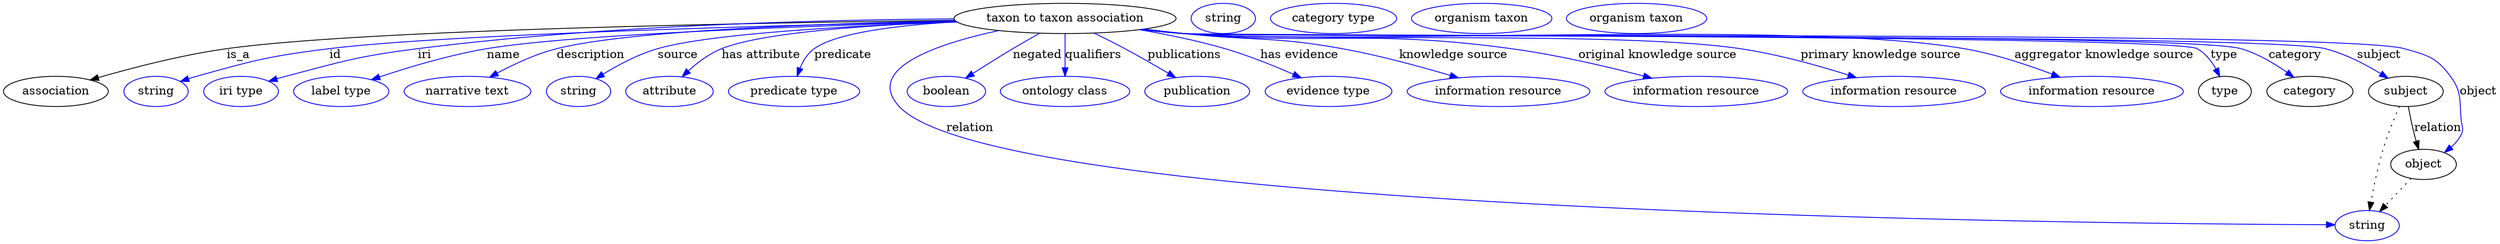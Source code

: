 digraph {
	graph [bb="0,0,2427,283"];
	node [label="\N"];
	"taxon to taxon association"	[height=0.5,
		label="taxon to taxon association",
		pos="1041,265",
		width=2.8525];
	association	[height=0.5,
		pos="50.046,178",
		width=1.3902];
	"taxon to taxon association" -> association	[label=is_a,
		lp="232.05,221.5",
		pos="e,83.552,191.42 938.96,262.72 750.8,259.85 356.19,251.3 221.05,229 176.6,221.67 127.39,206.5 93.214,194.78"];
	id	[color=blue,
		height=0.5,
		label=string,
		pos="149.05,178",
		width=0.84854];
	"taxon to taxon association" -> id	[color=blue,
		label=id,
		lp="330.55,221.5",
		pos="e,172.49,189.72 940.16,261.42 771.82,256.73 440.68,245.7 325.05,229 263.49,220.11 248.09,215.56 189.05,196 186.66,195.21 184.23,\
194.34 181.79,193.42",
		style=solid];
	iri	[color=blue,
		height=0.5,
		label="iri type",
		pos="234.05,178",
		width=1.011];
	"taxon to taxon association" -> iri	[color=blue,
		label=iri,
		lp="416.55,221.5",
		pos="e,262.1,189.9 938.23,264.37 812.82,263.43 594.68,257.28 410.05,229 351.12,219.97 336.97,213.69 280.05,196 277.3,195.15 274.48,194.22 \
271.65,193.26",
		style=solid];
	name	[color=blue,
		height=0.5,
		label="label type",
		pos="334.05,178",
		width=1.2638];
	"taxon to taxon association" -> name	[color=blue,
		label=name,
		lp="495.55,221.5",
		pos="e,363.6,191.75 940.84,260.97 803.85,256.26 565.35,245.95 480.05,229 442.74,221.59 401.92,207.02 372.95,195.52",
		style=solid];
	description	[color=blue,
		height=0.5,
		label="narrative text",
		pos="455.05,178",
		width=1.6068];
	"taxon to taxon association" -> description	[color=blue,
		label=description,
		lp="580.55,221.5",
		pos="e,478.1,194.63 939.97,261.68 818.07,258.03 620.72,249.16 550.05,229 527.76,222.64 504.72,210.67 486.9,200.03",
		style=solid];
	source	[color=blue,
		height=0.5,
		label=string,
		pos="561.05,178",
		width=0.84854];
	"taxon to taxon association" -> source	[color=blue,
		label=source,
		lp="665.05,221.5",
		pos="e,579.05,192.65 942.13,260.12 843.76,255.38 700.06,245.84 647.05,229 625.66,222.21 603.83,209.43 587.51,198.49",
		style=solid];
	"has attribute"	[color=blue,
		height=0.5,
		label=attribute,
		pos="650.05,178",
		width=1.1193];
	"taxon to taxon association" -> "has attribute"	[color=blue,
		label="has attribute",
		lp="743.55,221.5",
		pos="e,664.12,194.97 942.38,259.88 860.32,255.3 750.63,246.16 710.05,229 695.57,222.88 681.91,212.06 671.29,202.04",
		style=solid];
	predicate	[color=blue,
		height=0.5,
		label="predicate type",
		pos="769.05,178",
		width=1.679];
	"taxon to taxon association" -> predicate	[color=blue,
		label=predicate,
		lp="818.05,221.5",
		pos="e,772.81,196.07 943.08,259.55 884.4,255.12 816.73,246.33 793.05,229 785.25,223.3 779.88,214.39 776.23,205.67",
		style=solid];
	relation	[color=blue,
		height=0.5,
		label=string,
		pos="2297,18",
		width=0.84854];
	"taxon to taxon association" -> relation	[color=blue,
		label=relation,
		lp="963.05,134.5",
		pos="e,2266.4,19.632 981.6,250.3 920.11,233.49 838.03,201.98 876.05,160 971.32,54.802 2033.2,24.984 2256.1,19.864",
		style=solid];
	negated	[color=blue,
		height=0.5,
		label=boolean,
		pos="923.05,178",
		width=1.0652];
	"taxon to taxon association" -> negated	[color=blue,
		label=negated,
		lp="1011.5,221.5",
		pos="e,943.27,193.57 1018,247.41 999,233.71 971.93,214.21 951.55,199.53",
		style=solid];
	qualifiers	[color=blue,
		height=0.5,
		label="ontology class",
		pos="1041,178",
		width=1.7151];
	"taxon to taxon association" -> qualifiers	[color=blue,
		label=qualifiers,
		lp="1066.5,221.5",
		pos="e,1041,196.18 1041,246.8 1041,235.16 1041,219.55 1041,206.24",
		style=solid];
	publications	[color=blue,
		height=0.5,
		label=publication,
		pos="1171,178",
		width=1.3902];
	"taxon to taxon association" -> publications	[color=blue,
		label=publications,
		lp="1152.5,221.5",
		pos="e,1148.5,194.22 1067.1,247.56 1076.3,241.74 1086.7,235.12 1096,229 1110.6,219.54 1126.6,208.91 1140,199.89",
		style=solid];
	"has evidence"	[color=blue,
		height=0.5,
		label="evidence type",
		pos="1299,178",
		width=1.661];
	"taxon to taxon association" -> "has evidence"	[color=blue,
		label="has evidence",
		lp="1262,221.5",
		pos="e,1270.5,193.98 1107.9,251.28 1133.8,245.57 1163.7,238.05 1190,229 1214.5,220.62 1240.8,208.63 1261.5,198.49",
		style=solid];
	"knowledge source"	[color=blue,
		height=0.5,
		label="information resource",
		pos="1462,178",
		width=2.3651];
	"taxon to taxon association" -> "knowledge source"	[color=blue,
		label="knowledge source",
		lp="1404.5,221.5",
		pos="e,1421.2,193.93 1114.7,252.38 1127.2,250.51 1140,248.65 1152,247 1218.1,237.95 1235.8,242.95 1301,229 1338.6,220.96 1380,208.02 \
1411.4,197.32",
		style=solid];
	"original knowledge source"	[color=blue,
		height=0.5,
		label="information resource",
		pos="1650,178",
		width=2.3651];
	"taxon to taxon association" -> "original knowledge source"	[color=blue,
		label="original knowledge source",
		lp="1600.5,221.5",
		pos="e,1605.2,193.35 1112.6,252.04 1125.7,250.14 1139.2,248.35 1152,247 1287.5,232.67 1323.5,250.27 1458,229 1505,221.57 1557.2,207.6 \
1595.3,196.31",
		style=solid];
	"primary knowledge source"	[color=blue,
		height=0.5,
		label="information resource",
		pos="1838,178",
		width=2.3651];
	"taxon to taxon association" -> "primary knowledge source"	[color=blue,
		label="primary knowledge source",
		lp="1809,221.5",
		pos="e,1799.7,194.09 1111.7,251.91 1125,249.98 1138.9,248.22 1152,247 1384.5,225.29 1446.9,267.97 1677,229 1716,222.4 1758.7,208.85 1790.3,\
197.52",
		style=solid];
	"aggregator knowledge source"	[color=blue,
		height=0.5,
		label="information resource",
		pos="2026,178",
		width=2.3651];
	"taxon to taxon association" -> "aggregator knowledge source"	[color=blue,
		label="aggregator knowledge source",
		lp="2022,221.5",
		pos="e,1992.1,194.58 1111.3,251.85 1124.8,249.92 1138.8,248.17 1152,247 1314.6,232.62 1725.6,258.82 1886,229 1919.5,222.78 1955.7,209.69 \
1982.9,198.46",
		style=solid];
	type	[height=0.5,
		pos="2156,178",
		width=0.75];
	"taxon to taxon association" -> type	[color=blue,
		label=type,
		lp="2141,221.5",
		pos="e,2145.4,194.88 1111.3,251.79 1124.8,249.86 1138.8,248.13 1152,247 1204.9,242.48 2057.3,249.75 2106,229 2119.1,223.46 2130.5,212.79 \
2139.1,202.71",
		style=solid];
	category	[height=0.5,
		pos="2242,178",
		width=1.1374];
	"taxon to taxon association" -> category	[color=blue,
		label=category,
		lp="2215.5,221.5",
		pos="e,2223.1,194.03 1111,251.82 1124.6,249.88 1138.7,248.13 1152,247 1263.3,237.52 2049.6,259.31 2157,229 2177.9,223.12 2198.9,210.83 \
2214.8,199.91",
		style=solid];
	subject	[height=0.5,
		pos="2337,178",
		width=0.99297];
	"taxon to taxon association" -> subject	[color=blue,
		label=subject,
		lp="2299.5,221.5",
		pos="e,2317.3,193.1 1111,251.81 1124.6,249.86 1138.7,248.12 1152,247 1272.9,236.8 2125.7,259.31 2243,229 2266.5,222.94 2290.6,209.97 \
2308.5,198.76",
		style=solid];
	object	[height=0.5,
		pos="2357,91",
		width=0.9027];
	"taxon to taxon association" -> object	[color=blue,
		label=object,
		lp="2410,178",
		pos="e,2376.8,105.43 1111,251.8 1124.6,249.85 1138.7,248.12 1152,247 1281.7,236.12 2197.4,262.79 2323,229 2352.1,221.2 2364.1,220.1 2382,\
196 2396.7,176.28 2391.4,166.44 2394,142 2394.8,135.37 2396.7,133.12 2394,127 2391.8,121.72 2388.3,116.87 2384.3,112.56",
		style=solid];
	association_type	[color=blue,
		height=0.5,
		label=string,
		pos="1192,265",
		width=0.84854];
	association_category	[color=blue,
		height=0.5,
		label="category type",
		pos="1299,265",
		width=1.6249];
	subject -> relation	[pos="e,2300.2,36.027 2331.3,160.08 2326.9,146.39 2320.6,126.58 2316,109 2310.6,88.036 2305.6,64.025 2302.1,46.079",
		style=dotted];
	subject -> object	[label=relation,
		lp="2369,134.5",
		pos="e,2353.1,108.89 2341.1,159.8 2343.8,148.09 2347.6,132.34 2350.7,118.97"];
	"taxon to taxon association_subject"	[color=blue,
		height=0.5,
		label="organism taxon",
		pos="1441,265",
		width=1.8234];
	object -> relation	[pos="e,2310.3,34.713 2343.7,74.243 2335.9,64.959 2325.8,53.033 2317,42.64",
		style=dotted];
	"taxon to taxon association_object"	[color=blue,
		height=0.5,
		label="organism taxon",
		pos="1590,265",
		width=1.8234];
}
